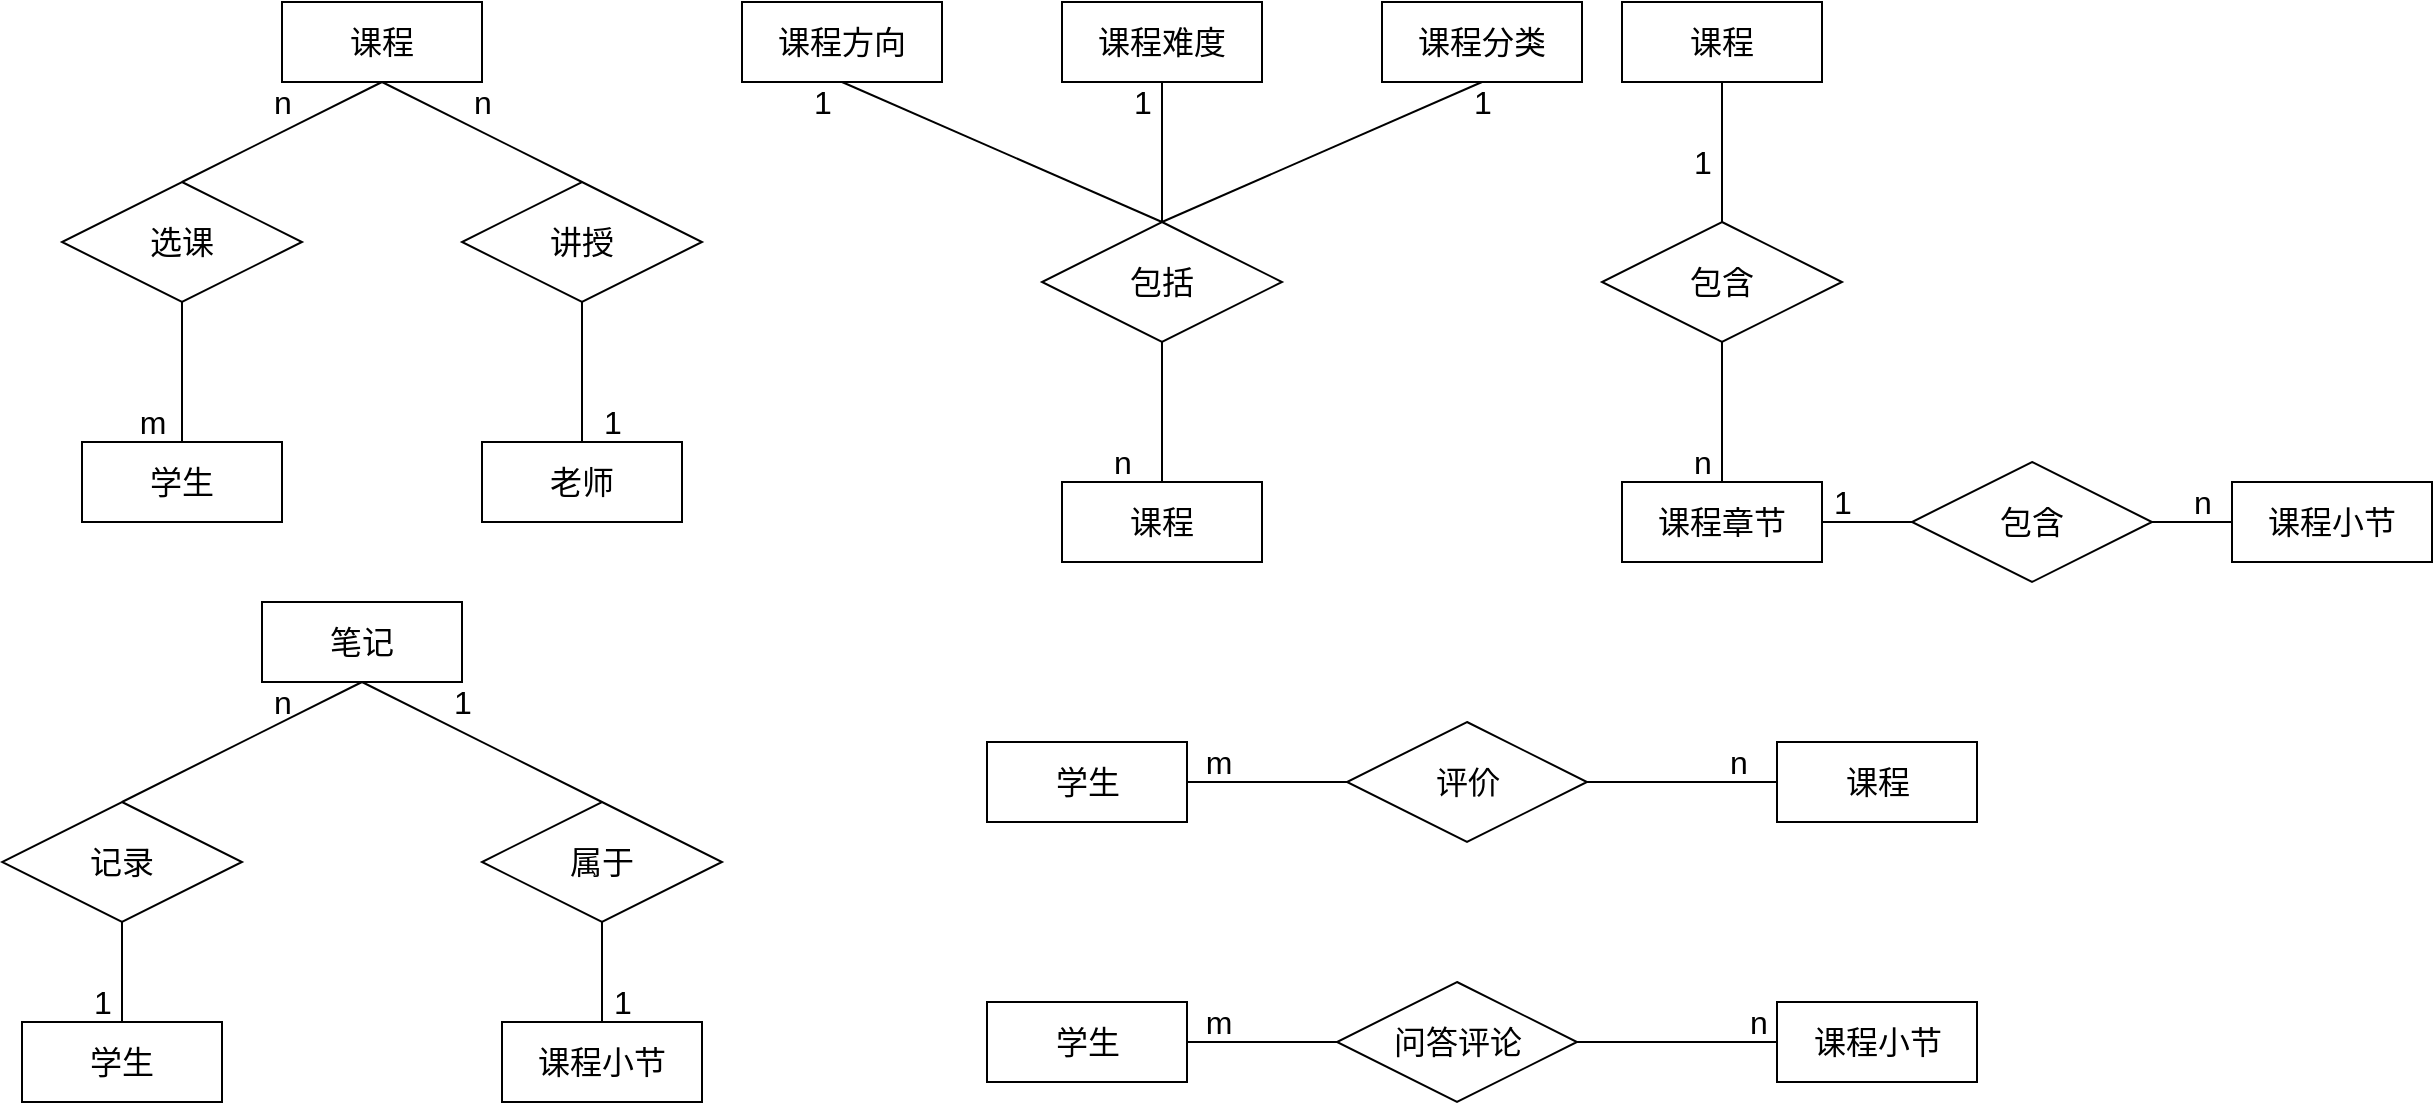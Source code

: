<mxfile version="14.1.1" type="github" pages="2">
  <diagram id="R2lEEEUBdFMjLlhIrx00" name="分E-R图">
    <mxGraphModel dx="1738" dy="792" grid="1" gridSize="10" guides="1" tooltips="1" connect="1" arrows="1" fold="1" page="1" pageScale="1" pageWidth="850" pageHeight="1100" math="0" shadow="0" extFonts="Permanent Marker^https://fonts.googleapis.com/css?family=Permanent+Marker">
      <root>
        <mxCell id="0" />
        <mxCell id="1" parent="0" />
        <mxCell id="YFebECgkl_Tr_p_fUanE-1" value="&lt;font style=&quot;font-size: 16px&quot;&gt;学生&lt;/font&gt;" style="whiteSpace=wrap;html=1;align=center;fontSize=16;" vertex="1" parent="1">
          <mxGeometry x="200" y="630" width="100" height="40" as="geometry" />
        </mxCell>
        <mxCell id="YFebECgkl_Tr_p_fUanE-2" value="&lt;font style=&quot;font-size: 16px&quot;&gt;老师&lt;/font&gt;" style="whiteSpace=wrap;html=1;align=center;fontSize=16;" vertex="1" parent="1">
          <mxGeometry x="400" y="630" width="100" height="40" as="geometry" />
        </mxCell>
        <mxCell id="YFebECgkl_Tr_p_fUanE-5" value="笔记" style="whiteSpace=wrap;html=1;align=center;fontSize=16;" vertex="1" parent="1">
          <mxGeometry x="290" y="710" width="100" height="40" as="geometry" />
        </mxCell>
        <mxCell id="YFebECgkl_Tr_p_fUanE-7" value="&lt;font style=&quot;font-size: 16px&quot;&gt;选课&lt;/font&gt;" style="shape=rhombus;perimeter=rhombusPerimeter;whiteSpace=wrap;html=1;align=center;fontSize=16;" vertex="1" parent="1">
          <mxGeometry x="190" y="500" width="120" height="60" as="geometry" />
        </mxCell>
        <mxCell id="YFebECgkl_Tr_p_fUanE-8" value="学生" style="whiteSpace=wrap;html=1;align=center;fontSize=16;" vertex="1" parent="1">
          <mxGeometry x="652.5" y="910" width="100" height="40" as="geometry" />
        </mxCell>
        <mxCell id="YFebECgkl_Tr_p_fUanE-9" value="学生" style="whiteSpace=wrap;html=1;align=center;fontSize=16;" vertex="1" parent="1">
          <mxGeometry x="170" y="920" width="100" height="40" as="geometry" />
        </mxCell>
        <mxCell id="YFebECgkl_Tr_p_fUanE-10" value="学生" style="whiteSpace=wrap;html=1;align=center;fontSize=16;" vertex="1" parent="1">
          <mxGeometry x="652.5" y="780" width="100" height="40" as="geometry" />
        </mxCell>
        <mxCell id="YFebECgkl_Tr_p_fUanE-11" value="课程" style="whiteSpace=wrap;html=1;align=center;fontSize=16;" vertex="1" parent="1">
          <mxGeometry x="1047.5" y="780" width="100" height="40" as="geometry" />
        </mxCell>
        <mxCell id="YFebECgkl_Tr_p_fUanE-12" value="评价" style="shape=rhombus;perimeter=rhombusPerimeter;whiteSpace=wrap;html=1;align=center;fontSize=16;" vertex="1" parent="1">
          <mxGeometry x="832.5" y="770" width="120" height="60" as="geometry" />
        </mxCell>
        <mxCell id="YFebECgkl_Tr_p_fUanE-13" value="&lt;font style=&quot;font-size: 16px&quot;&gt;讲授&lt;/font&gt;" style="shape=rhombus;perimeter=rhombusPerimeter;whiteSpace=wrap;html=1;align=center;fontSize=16;" vertex="1" parent="1">
          <mxGeometry x="390" y="500" width="120" height="60" as="geometry" />
        </mxCell>
        <mxCell id="YFebECgkl_Tr_p_fUanE-14" value="&lt;font style=&quot;font-size: 16px&quot;&gt;课程&lt;/font&gt;" style="whiteSpace=wrap;html=1;align=center;fontSize=16;" vertex="1" parent="1">
          <mxGeometry x="300" y="410" width="100" height="40" as="geometry" />
        </mxCell>
        <mxCell id="YFebECgkl_Tr_p_fUanE-15" value="课程" style="whiteSpace=wrap;html=1;align=center;fontSize=16;" vertex="1" parent="1">
          <mxGeometry x="970" y="410" width="100" height="40" as="geometry" />
        </mxCell>
        <mxCell id="YFebECgkl_Tr_p_fUanE-16" value="课程小节" style="whiteSpace=wrap;html=1;align=center;fontSize=16;" vertex="1" parent="1">
          <mxGeometry x="1275" y="650" width="100" height="40" as="geometry" />
        </mxCell>
        <mxCell id="YFebECgkl_Tr_p_fUanE-17" value="课程章节" style="whiteSpace=wrap;html=1;align=center;fontSize=16;" vertex="1" parent="1">
          <mxGeometry x="970" y="650" width="100" height="40" as="geometry" />
        </mxCell>
        <mxCell id="YFebECgkl_Tr_p_fUanE-18" value="包含" style="shape=rhombus;perimeter=rhombusPerimeter;whiteSpace=wrap;html=1;align=center;rotation=0;fontSize=16;" vertex="1" parent="1">
          <mxGeometry x="960" y="520" width="120" height="60" as="geometry" />
        </mxCell>
        <mxCell id="YFebECgkl_Tr_p_fUanE-19" value="包含" style="shape=rhombus;perimeter=rhombusPerimeter;whiteSpace=wrap;html=1;align=center;fontSize=16;" vertex="1" parent="1">
          <mxGeometry x="1115" y="640" width="120" height="60" as="geometry" />
        </mxCell>
        <mxCell id="YFebECgkl_Tr_p_fUanE-22" value="1" style="text;html=1;align=center;verticalAlign=middle;resizable=0;points=[];autosize=1;fontSize=16;" vertex="1" parent="1">
          <mxGeometry x="1000" y="480" width="20" height="20" as="geometry" />
        </mxCell>
        <mxCell id="YFebECgkl_Tr_p_fUanE-23" value="n" style="text;html=1;align=center;verticalAlign=middle;resizable=0;points=[];autosize=1;fontSize=16;" vertex="1" parent="1">
          <mxGeometry x="1000" y="630" width="20" height="20" as="geometry" />
        </mxCell>
        <mxCell id="YFebECgkl_Tr_p_fUanE-24" value="" style="endArrow=none;html=1;rounded=0;entryX=0.5;entryY=1;entryDx=0;entryDy=0;exitX=0.5;exitY=0;exitDx=0;exitDy=0;fontSize=16;" edge="1" parent="1" source="YFebECgkl_Tr_p_fUanE-17" target="YFebECgkl_Tr_p_fUanE-18">
          <mxGeometry relative="1" as="geometry">
            <mxPoint x="1010" y="650" as="sourcePoint" />
            <mxPoint x="1170" y="650" as="targetPoint" />
          </mxGeometry>
        </mxCell>
        <mxCell id="YFebECgkl_Tr_p_fUanE-25" value="" style="endArrow=none;html=1;rounded=0;entryX=0.5;entryY=1;entryDx=0;entryDy=0;exitX=0.5;exitY=0;exitDx=0;exitDy=0;fontSize=16;" edge="1" parent="1" source="YFebECgkl_Tr_p_fUanE-18" target="YFebECgkl_Tr_p_fUanE-15">
          <mxGeometry relative="1" as="geometry">
            <mxPoint x="1010" y="650" as="sourcePoint" />
            <mxPoint x="1170" y="650" as="targetPoint" />
          </mxGeometry>
        </mxCell>
        <mxCell id="YFebECgkl_Tr_p_fUanE-26" value="" style="endArrow=none;html=1;rounded=0;entryX=0;entryY=0.5;entryDx=0;entryDy=0;exitX=1;exitY=0.5;exitDx=0;exitDy=0;fontSize=16;" edge="1" parent="1" source="YFebECgkl_Tr_p_fUanE-17" target="YFebECgkl_Tr_p_fUanE-19">
          <mxGeometry relative="1" as="geometry">
            <mxPoint x="1010" y="640" as="sourcePoint" />
            <mxPoint x="1170" y="640" as="targetPoint" />
          </mxGeometry>
        </mxCell>
        <mxCell id="YFebECgkl_Tr_p_fUanE-27" value="" style="endArrow=none;html=1;rounded=0;entryX=0;entryY=0.5;entryDx=0;entryDy=0;exitX=1;exitY=0.5;exitDx=0;exitDy=0;fontSize=16;" edge="1" parent="1" source="YFebECgkl_Tr_p_fUanE-19" target="YFebECgkl_Tr_p_fUanE-16">
          <mxGeometry relative="1" as="geometry">
            <mxPoint x="995" y="640" as="sourcePoint" />
            <mxPoint x="1155" y="640" as="targetPoint" />
          </mxGeometry>
        </mxCell>
        <mxCell id="YFebECgkl_Tr_p_fUanE-28" value="1" style="text;html=1;align=center;verticalAlign=middle;resizable=0;points=[];autosize=1;fontSize=16;" vertex="1" parent="1">
          <mxGeometry x="1070" y="650" width="20" height="20" as="geometry" />
        </mxCell>
        <mxCell id="YFebECgkl_Tr_p_fUanE-29" value="n" style="text;html=1;align=center;verticalAlign=middle;resizable=0;points=[];autosize=1;fontSize=16;" vertex="1" parent="1">
          <mxGeometry x="1250" y="650" width="20" height="20" as="geometry" />
        </mxCell>
        <mxCell id="YFebECgkl_Tr_p_fUanE-30" value="" style="endArrow=none;html=1;rounded=0;exitX=0.5;exitY=0;exitDx=0;exitDy=0;entryX=0.5;entryY=1;entryDx=0;entryDy=0;fontSize=16;" edge="1" parent="1" source="YFebECgkl_Tr_p_fUanE-2" target="YFebECgkl_Tr_p_fUanE-13">
          <mxGeometry relative="1" as="geometry">
            <mxPoint x="610" y="660" as="sourcePoint" />
            <mxPoint x="770" y="660" as="targetPoint" />
          </mxGeometry>
        </mxCell>
        <mxCell id="YFebECgkl_Tr_p_fUanE-31" value="" style="endArrow=none;html=1;rounded=0;entryX=0.5;entryY=1;entryDx=0;entryDy=0;exitX=0.5;exitY=0;exitDx=0;exitDy=0;fontSize=16;" edge="1" parent="1" source="YFebECgkl_Tr_p_fUanE-13" target="YFebECgkl_Tr_p_fUanE-14">
          <mxGeometry relative="1" as="geometry">
            <mxPoint x="610" y="660" as="sourcePoint" />
            <mxPoint x="770" y="660" as="targetPoint" />
          </mxGeometry>
        </mxCell>
        <mxCell id="YFebECgkl_Tr_p_fUanE-32" value="1" style="text;html=1;align=center;verticalAlign=middle;resizable=0;points=[];autosize=1;fontSize=16;" vertex="1" parent="1">
          <mxGeometry x="455" y="610" width="20" height="20" as="geometry" />
        </mxCell>
        <mxCell id="YFebECgkl_Tr_p_fUanE-33" value="&lt;font style=&quot;font-size: 16px&quot;&gt;n&lt;/font&gt;" style="text;html=1;align=center;verticalAlign=middle;resizable=0;points=[];autosize=1;fontSize=16;" vertex="1" parent="1">
          <mxGeometry x="390" y="450" width="20" height="20" as="geometry" />
        </mxCell>
        <mxCell id="YFebECgkl_Tr_p_fUanE-34" value="" style="endArrow=none;html=1;rounded=0;entryX=0.5;entryY=1;entryDx=0;entryDy=0;exitX=0.5;exitY=0;exitDx=0;exitDy=0;fontSize=16;" edge="1" parent="1" source="YFebECgkl_Tr_p_fUanE-7" target="YFebECgkl_Tr_p_fUanE-14">
          <mxGeometry relative="1" as="geometry">
            <mxPoint x="310" y="660" as="sourcePoint" />
            <mxPoint x="470" y="660" as="targetPoint" />
          </mxGeometry>
        </mxCell>
        <mxCell id="YFebECgkl_Tr_p_fUanE-35" value="" style="endArrow=none;html=1;rounded=0;entryX=0.5;entryY=1;entryDx=0;entryDy=0;exitX=0.5;exitY=0;exitDx=0;exitDy=0;fontSize=16;" edge="1" parent="1" source="YFebECgkl_Tr_p_fUanE-1" target="YFebECgkl_Tr_p_fUanE-7">
          <mxGeometry relative="1" as="geometry">
            <mxPoint x="310" y="660" as="sourcePoint" />
            <mxPoint x="470" y="660" as="targetPoint" />
          </mxGeometry>
        </mxCell>
        <mxCell id="YFebECgkl_Tr_p_fUanE-36" value="课程小节" style="whiteSpace=wrap;html=1;align=center;fontSize=16;" vertex="1" parent="1">
          <mxGeometry x="1047.5" y="910" width="100" height="40" as="geometry" />
        </mxCell>
        <mxCell id="YFebECgkl_Tr_p_fUanE-37" value="问答评论" style="shape=rhombus;perimeter=rhombusPerimeter;whiteSpace=wrap;html=1;align=center;fontSize=16;" vertex="1" parent="1">
          <mxGeometry x="827.5" y="900" width="120" height="60" as="geometry" />
        </mxCell>
        <mxCell id="YFebECgkl_Tr_p_fUanE-38" value="记录" style="shape=rhombus;perimeter=rhombusPerimeter;whiteSpace=wrap;html=1;align=center;fontSize=16;" vertex="1" parent="1">
          <mxGeometry x="160" y="810" width="120" height="60" as="geometry" />
        </mxCell>
        <mxCell id="YFebECgkl_Tr_p_fUanE-39" value="课程小节" style="whiteSpace=wrap;html=1;align=center;fontSize=16;" vertex="1" parent="1">
          <mxGeometry x="410" y="920" width="100" height="40" as="geometry" />
        </mxCell>
        <mxCell id="YFebECgkl_Tr_p_fUanE-44" value="m" style="text;html=1;align=center;verticalAlign=middle;resizable=0;points=[];autosize=1;fontSize=16;" vertex="1" parent="1">
          <mxGeometry x="220" y="610" width="30" height="20" as="geometry" />
        </mxCell>
        <mxCell id="YFebECgkl_Tr_p_fUanE-45" value="&lt;font style=&quot;font-size: 16px&quot;&gt;n&lt;/font&gt;" style="text;html=1;align=center;verticalAlign=middle;resizable=0;points=[];autosize=1;fontSize=16;" vertex="1" parent="1">
          <mxGeometry x="290" y="450" width="20" height="20" as="geometry" />
        </mxCell>
        <mxCell id="YFebECgkl_Tr_p_fUanE-55" value="&lt;font style=&quot;font-size: 16px&quot;&gt;课程&lt;/font&gt;" style="whiteSpace=wrap;html=1;align=center;fontSize=16;" vertex="1" parent="1">
          <mxGeometry x="690" y="650" width="100" height="40" as="geometry" />
        </mxCell>
        <mxCell id="YFebECgkl_Tr_p_fUanE-56" value="&lt;font style=&quot;font-size: 16px&quot;&gt;课程方向&lt;/font&gt;" style="whiteSpace=wrap;html=1;align=center;fontSize=16;" vertex="1" parent="1">
          <mxGeometry x="530" y="410" width="100" height="40" as="geometry" />
        </mxCell>
        <mxCell id="YFebECgkl_Tr_p_fUanE-57" value="&lt;font style=&quot;font-size: 16px&quot;&gt;课程难度&lt;/font&gt;" style="whiteSpace=wrap;html=1;align=center;fontSize=16;" vertex="1" parent="1">
          <mxGeometry x="690" y="410" width="100" height="40" as="geometry" />
        </mxCell>
        <mxCell id="YFebECgkl_Tr_p_fUanE-58" value="&lt;font style=&quot;font-size: 16px&quot;&gt;课程分类&lt;/font&gt;" style="whiteSpace=wrap;html=1;align=center;fontSize=16;" vertex="1" parent="1">
          <mxGeometry x="850" y="410" width="100" height="40" as="geometry" />
        </mxCell>
        <mxCell id="YFebECgkl_Tr_p_fUanE-59" value="&lt;font style=&quot;font-size: 16px&quot;&gt;包括&lt;/font&gt;" style="shape=rhombus;perimeter=rhombusPerimeter;whiteSpace=wrap;html=1;align=center;fontSize=16;" vertex="1" parent="1">
          <mxGeometry x="680" y="520" width="120" height="60" as="geometry" />
        </mxCell>
        <mxCell id="YFebECgkl_Tr_p_fUanE-60" value="" style="endArrow=none;html=1;rounded=0;entryX=0.5;entryY=0;entryDx=0;entryDy=0;exitX=0.5;exitY=1;exitDx=0;exitDy=0;fontSize=16;" edge="1" parent="1" source="YFebECgkl_Tr_p_fUanE-56" target="YFebECgkl_Tr_p_fUanE-59">
          <mxGeometry relative="1" as="geometry">
            <mxPoint x="490" y="620" as="sourcePoint" />
            <mxPoint x="650" y="620" as="targetPoint" />
          </mxGeometry>
        </mxCell>
        <mxCell id="YFebECgkl_Tr_p_fUanE-61" value="" style="endArrow=none;html=1;rounded=0;entryX=0.5;entryY=1;entryDx=0;entryDy=0;exitX=0.5;exitY=0;exitDx=0;exitDy=0;fontSize=16;" edge="1" parent="1" source="YFebECgkl_Tr_p_fUanE-59" target="YFebECgkl_Tr_p_fUanE-57">
          <mxGeometry relative="1" as="geometry">
            <mxPoint x="490" y="620" as="sourcePoint" />
            <mxPoint x="650" y="620" as="targetPoint" />
          </mxGeometry>
        </mxCell>
        <mxCell id="YFebECgkl_Tr_p_fUanE-62" value="" style="endArrow=none;html=1;rounded=0;entryX=0.5;entryY=1;entryDx=0;entryDy=0;exitX=0.5;exitY=0;exitDx=0;exitDy=0;fontSize=16;" edge="1" parent="1" source="YFebECgkl_Tr_p_fUanE-59" target="YFebECgkl_Tr_p_fUanE-58">
          <mxGeometry relative="1" as="geometry">
            <mxPoint x="490" y="620" as="sourcePoint" />
            <mxPoint x="650" y="620" as="targetPoint" />
          </mxGeometry>
        </mxCell>
        <mxCell id="YFebECgkl_Tr_p_fUanE-63" value="" style="endArrow=none;html=1;rounded=0;entryX=0.5;entryY=1;entryDx=0;entryDy=0;exitX=0.5;exitY=0;exitDx=0;exitDy=0;fontSize=16;" edge="1" parent="1" source="YFebECgkl_Tr_p_fUanE-55" target="YFebECgkl_Tr_p_fUanE-59">
          <mxGeometry relative="1" as="geometry">
            <mxPoint x="490" y="750" as="sourcePoint" />
            <mxPoint x="650" y="750" as="targetPoint" />
          </mxGeometry>
        </mxCell>
        <mxCell id="YFebECgkl_Tr_p_fUanE-64" value="1" style="text;html=1;align=center;verticalAlign=middle;resizable=0;points=[];autosize=1;fontSize=16;" vertex="1" parent="1">
          <mxGeometry x="560" y="450" width="20" height="20" as="geometry" />
        </mxCell>
        <mxCell id="YFebECgkl_Tr_p_fUanE-65" value="1" style="text;html=1;align=center;verticalAlign=middle;resizable=0;points=[];autosize=1;fontSize=16;" vertex="1" parent="1">
          <mxGeometry x="720" y="450" width="20" height="20" as="geometry" />
        </mxCell>
        <mxCell id="YFebECgkl_Tr_p_fUanE-66" value="1" style="text;html=1;align=center;verticalAlign=middle;resizable=0;points=[];autosize=1;fontSize=16;" vertex="1" parent="1">
          <mxGeometry x="890" y="450" width="20" height="20" as="geometry" />
        </mxCell>
        <mxCell id="YFebECgkl_Tr_p_fUanE-67" value="n" style="text;html=1;align=center;verticalAlign=middle;resizable=0;points=[];autosize=1;fontSize=16;" vertex="1" parent="1">
          <mxGeometry x="710" y="630" width="20" height="20" as="geometry" />
        </mxCell>
        <mxCell id="YFebECgkl_Tr_p_fUanE-68" value="" style="endArrow=none;html=1;rounded=0;exitX=1;exitY=0.5;exitDx=0;exitDy=0;entryX=0;entryY=0.5;entryDx=0;entryDy=0;fontSize=16;" edge="1" parent="1" source="YFebECgkl_Tr_p_fUanE-10" target="YFebECgkl_Tr_p_fUanE-12">
          <mxGeometry relative="1" as="geometry">
            <mxPoint x="917.5" y="910" as="sourcePoint" />
            <mxPoint x="1077.5" y="910" as="targetPoint" />
          </mxGeometry>
        </mxCell>
        <mxCell id="YFebECgkl_Tr_p_fUanE-69" value="m" style="text;html=1;align=center;verticalAlign=middle;resizable=0;points=[];autosize=1;fontSize=16;" vertex="1" parent="1">
          <mxGeometry x="752.5" y="780" width="30" height="20" as="geometry" />
        </mxCell>
        <mxCell id="YFebECgkl_Tr_p_fUanE-70" value="" style="endArrow=none;html=1;rounded=0;exitX=1;exitY=0.5;exitDx=0;exitDy=0;entryX=0;entryY=0.5;entryDx=0;entryDy=0;fontSize=16;" edge="1" parent="1" source="YFebECgkl_Tr_p_fUanE-12" target="YFebECgkl_Tr_p_fUanE-11">
          <mxGeometry relative="1" as="geometry">
            <mxPoint x="1107.5" y="750" as="sourcePoint" />
            <mxPoint x="1267.5" y="750" as="targetPoint" />
          </mxGeometry>
        </mxCell>
        <mxCell id="YFebECgkl_Tr_p_fUanE-71" value="n" style="text;html=1;align=center;verticalAlign=middle;resizable=0;points=[];autosize=1;fontSize=16;" vertex="1" parent="1">
          <mxGeometry x="1017.5" y="780" width="20" height="20" as="geometry" />
        </mxCell>
        <mxCell id="YFebECgkl_Tr_p_fUanE-72" value="" style="endArrow=none;html=1;rounded=0;exitX=1;exitY=0.5;exitDx=0;exitDy=0;entryX=0;entryY=0.5;entryDx=0;entryDy=0;fontSize=16;" edge="1" parent="1" source="YFebECgkl_Tr_p_fUanE-8" target="YFebECgkl_Tr_p_fUanE-37">
          <mxGeometry relative="1" as="geometry">
            <mxPoint x="1107.5" y="900" as="sourcePoint" />
            <mxPoint x="1267.5" y="900" as="targetPoint" />
          </mxGeometry>
        </mxCell>
        <mxCell id="YFebECgkl_Tr_p_fUanE-73" value="" style="endArrow=none;html=1;rounded=0;exitX=1;exitY=0.5;exitDx=0;exitDy=0;entryX=0;entryY=0.5;entryDx=0;entryDy=0;fontSize=16;" edge="1" parent="1" source="YFebECgkl_Tr_p_fUanE-37" target="YFebECgkl_Tr_p_fUanE-36">
          <mxGeometry relative="1" as="geometry">
            <mxPoint x="1107.5" y="900" as="sourcePoint" />
            <mxPoint x="1267.5" y="900" as="targetPoint" />
          </mxGeometry>
        </mxCell>
        <mxCell id="YFebECgkl_Tr_p_fUanE-74" value="m" style="text;html=1;align=center;verticalAlign=middle;resizable=0;points=[];autosize=1;fontSize=16;" vertex="1" parent="1">
          <mxGeometry x="752.5" y="910" width="30" height="20" as="geometry" />
        </mxCell>
        <mxCell id="YFebECgkl_Tr_p_fUanE-75" value="n" style="text;html=1;align=center;verticalAlign=middle;resizable=0;points=[];autosize=1;fontSize=16;" vertex="1" parent="1">
          <mxGeometry x="1027.5" y="910" width="20" height="20" as="geometry" />
        </mxCell>
        <mxCell id="YFebECgkl_Tr_p_fUanE-76" value="" style="endArrow=none;html=1;rounded=0;exitX=0.5;exitY=0;exitDx=0;exitDy=0;entryX=0.5;entryY=1;entryDx=0;entryDy=0;fontSize=16;" edge="1" parent="1" source="YFebECgkl_Tr_p_fUanE-9" target="YFebECgkl_Tr_p_fUanE-38">
          <mxGeometry relative="1" as="geometry">
            <mxPoint x="350" y="530" as="sourcePoint" />
            <mxPoint x="510" y="530" as="targetPoint" />
          </mxGeometry>
        </mxCell>
        <mxCell id="YFebECgkl_Tr_p_fUanE-77" value="" style="endArrow=none;html=1;rounded=0;exitX=0.5;exitY=0;exitDx=0;exitDy=0;entryX=0.5;entryY=1;entryDx=0;entryDy=0;fontSize=16;" edge="1" parent="1" source="YFebECgkl_Tr_p_fUanE-38" target="YFebECgkl_Tr_p_fUanE-5">
          <mxGeometry relative="1" as="geometry">
            <mxPoint x="350" y="530" as="sourcePoint" />
            <mxPoint x="510" y="530" as="targetPoint" />
          </mxGeometry>
        </mxCell>
        <mxCell id="YFebECgkl_Tr_p_fUanE-79" value="1" style="text;html=1;align=center;verticalAlign=middle;resizable=0;points=[];autosize=1;fontSize=16;" vertex="1" parent="1">
          <mxGeometry x="200" y="900" width="20" height="20" as="geometry" />
        </mxCell>
        <mxCell id="YFebECgkl_Tr_p_fUanE-80" value="n" style="text;html=1;align=center;verticalAlign=middle;resizable=0;points=[];autosize=1;fontSize=16;" vertex="1" parent="1">
          <mxGeometry x="290" y="750" width="20" height="20" as="geometry" />
        </mxCell>
        <mxCell id="YFebECgkl_Tr_p_fUanE-82" value="属于" style="shape=rhombus;perimeter=rhombusPerimeter;whiteSpace=wrap;html=1;align=center;fontSize=16;" vertex="1" parent="1">
          <mxGeometry x="400" y="810" width="120" height="60" as="geometry" />
        </mxCell>
        <mxCell id="YFebECgkl_Tr_p_fUanE-83" value="" style="endArrow=none;html=1;rounded=0;entryX=0.5;entryY=0;entryDx=0;entryDy=0;exitX=0.5;exitY=1;exitDx=0;exitDy=0;fontSize=16;" edge="1" parent="1" source="YFebECgkl_Tr_p_fUanE-5" target="YFebECgkl_Tr_p_fUanE-82">
          <mxGeometry relative="1" as="geometry">
            <mxPoint x="350" y="610" as="sourcePoint" />
            <mxPoint x="510" y="610" as="targetPoint" />
          </mxGeometry>
        </mxCell>
        <mxCell id="YFebECgkl_Tr_p_fUanE-85" value="" style="endArrow=none;html=1;rounded=0;entryX=0.5;entryY=1;entryDx=0;entryDy=0;exitX=0.5;exitY=0;exitDx=0;exitDy=0;fontSize=16;" edge="1" parent="1" source="YFebECgkl_Tr_p_fUanE-39" target="YFebECgkl_Tr_p_fUanE-82">
          <mxGeometry relative="1" as="geometry">
            <mxPoint x="350" y="820" as="sourcePoint" />
            <mxPoint x="510" y="820" as="targetPoint" />
          </mxGeometry>
        </mxCell>
        <mxCell id="YFebECgkl_Tr_p_fUanE-86" value="1" style="text;html=1;align=center;verticalAlign=middle;resizable=0;points=[];autosize=1;fontSize=16;" vertex="1" parent="1">
          <mxGeometry x="380" y="750" width="20" height="20" as="geometry" />
        </mxCell>
        <mxCell id="YFebECgkl_Tr_p_fUanE-87" value="1" style="text;html=1;align=center;verticalAlign=middle;resizable=0;points=[];autosize=1;fontSize=16;" vertex="1" parent="1">
          <mxGeometry x="460" y="900" width="20" height="20" as="geometry" />
        </mxCell>
      </root>
    </mxGraphModel>
  </diagram>
  <diagram id="-ymrzdbVbwC_RnUTgOz0" name="总E-R图">
    <mxGraphModel dx="1227" dy="559" grid="1" gridSize="10" guides="1" tooltips="1" connect="1" arrows="1" fold="1" page="1" pageScale="1" pageWidth="827" pageHeight="1169" math="0" shadow="0">
      <root>
        <mxCell id="ZhpGY93QoY0iyltNjLts-0" />
        <mxCell id="ZhpGY93QoY0iyltNjLts-1" parent="ZhpGY93QoY0iyltNjLts-0" />
        <mxCell id="xpnk6BXXVgzJLCjmbap--0" value="&lt;font style=&quot;font-size: 16px&quot;&gt;学生&lt;/font&gt;" style="whiteSpace=wrap;html=1;align=center;fontSize=16;" vertex="1" parent="ZhpGY93QoY0iyltNjLts-1">
          <mxGeometry x="680" y="720" width="100" height="40" as="geometry" />
        </mxCell>
        <mxCell id="xpnk6BXXVgzJLCjmbap--1" value="&lt;font style=&quot;font-size: 16px&quot;&gt;老师&lt;/font&gt;" style="whiteSpace=wrap;html=1;align=center;fontSize=16;" vertex="1" parent="ZhpGY93QoY0iyltNjLts-1">
          <mxGeometry x="310" y="450" width="100" height="40" as="geometry" />
        </mxCell>
        <mxCell id="xpnk6BXXVgzJLCjmbap--2" value="笔记" style="whiteSpace=wrap;html=1;align=center;fontSize=16;" vertex="1" parent="ZhpGY93QoY0iyltNjLts-1">
          <mxGeometry x="950" y="720" width="100" height="40" as="geometry" />
        </mxCell>
        <mxCell id="xpnk6BXXVgzJLCjmbap--3" value="&lt;font style=&quot;font-size: 16px&quot;&gt;选课&lt;/font&gt;" style="shape=rhombus;perimeter=rhombusPerimeter;whiteSpace=wrap;html=1;align=center;fontSize=16;" vertex="1" parent="ZhpGY93QoY0iyltNjLts-1">
          <mxGeometry x="470" y="570" width="120" height="60" as="geometry" />
        </mxCell>
        <mxCell id="xpnk6BXXVgzJLCjmbap--12" value="课程小节" style="whiteSpace=wrap;html=1;align=center;fontSize=16;" vertex="1" parent="ZhpGY93QoY0iyltNjLts-1">
          <mxGeometry x="1220" y="720" width="100" height="40" as="geometry" />
        </mxCell>
        <mxCell id="xpnk6BXXVgzJLCjmbap--13" value="课程章节" style="whiteSpace=wrap;html=1;align=center;fontSize=16;" vertex="1" parent="ZhpGY93QoY0iyltNjLts-1">
          <mxGeometry x="1220" y="450" width="100" height="40" as="geometry" />
        </mxCell>
        <mxCell id="xpnk6BXXVgzJLCjmbap--14" value="包含" style="shape=rhombus;perimeter=rhombusPerimeter;whiteSpace=wrap;html=1;align=center;rotation=0;fontSize=16;" vertex="1" parent="ZhpGY93QoY0iyltNjLts-1">
          <mxGeometry x="940" y="440" width="120" height="60" as="geometry" />
        </mxCell>
        <mxCell id="xpnk6BXXVgzJLCjmbap--15" value="包含" style="shape=rhombus;perimeter=rhombusPerimeter;whiteSpace=wrap;html=1;align=center;fontSize=16;" vertex="1" parent="ZhpGY93QoY0iyltNjLts-1">
          <mxGeometry x="1210" y="570" width="120" height="60" as="geometry" />
        </mxCell>
        <mxCell id="xpnk6BXXVgzJLCjmbap--16" value="1" style="text;html=1;align=center;verticalAlign=middle;resizable=0;points=[];autosize=1;fontSize=16;" vertex="1" parent="ZhpGY93QoY0iyltNjLts-1">
          <mxGeometry x="785" y="450" width="20" height="20" as="geometry" />
        </mxCell>
        <mxCell id="xpnk6BXXVgzJLCjmbap--17" value="n" style="text;html=1;align=center;verticalAlign=middle;resizable=0;points=[];autosize=1;fontSize=16;" vertex="1" parent="ZhpGY93QoY0iyltNjLts-1">
          <mxGeometry x="1200" y="440" width="20" height="20" as="geometry" />
        </mxCell>
        <mxCell id="xpnk6BXXVgzJLCjmbap--18" value="" style="endArrow=none;html=1;rounded=0;entryX=1;entryY=0.5;entryDx=0;entryDy=0;exitX=0;exitY=0.5;exitDx=0;exitDy=0;fontSize=16;" edge="1" parent="ZhpGY93QoY0iyltNjLts-1" source="xpnk6BXXVgzJLCjmbap--13" target="xpnk6BXXVgzJLCjmbap--14">
          <mxGeometry relative="1" as="geometry">
            <mxPoint x="1406" y="650" as="sourcePoint" />
            <mxPoint x="1090" y="470" as="targetPoint" />
          </mxGeometry>
        </mxCell>
        <mxCell id="xpnk6BXXVgzJLCjmbap--19" value="" style="endArrow=none;html=1;rounded=0;entryX=1;entryY=0.5;entryDx=0;entryDy=0;exitX=0;exitY=0.5;exitDx=0;exitDy=0;fontSize=16;" edge="1" parent="ZhpGY93QoY0iyltNjLts-1" source="xpnk6BXXVgzJLCjmbap--14" target="xpnk6BXXVgzJLCjmbap--36">
          <mxGeometry relative="1" as="geometry">
            <mxPoint x="1291" y="650" as="sourcePoint" />
            <mxPoint x="1301.0" y="450" as="targetPoint" />
          </mxGeometry>
        </mxCell>
        <mxCell id="xpnk6BXXVgzJLCjmbap--20" value="" style="endArrow=none;html=1;rounded=0;entryX=0.5;entryY=0;entryDx=0;entryDy=0;exitX=0.5;exitY=1;exitDx=0;exitDy=0;fontSize=16;" edge="1" parent="ZhpGY93QoY0iyltNjLts-1" source="xpnk6BXXVgzJLCjmbap--13" target="xpnk6BXXVgzJLCjmbap--15">
          <mxGeometry relative="1" as="geometry">
            <mxPoint x="1471" y="640" as="sourcePoint" />
            <mxPoint x="1631" y="640" as="targetPoint" />
          </mxGeometry>
        </mxCell>
        <mxCell id="xpnk6BXXVgzJLCjmbap--21" value="" style="endArrow=none;html=1;rounded=0;entryX=0.5;entryY=0;entryDx=0;entryDy=0;exitX=0.5;exitY=1;exitDx=0;exitDy=0;fontSize=16;" edge="1" parent="ZhpGY93QoY0iyltNjLts-1" source="xpnk6BXXVgzJLCjmbap--15" target="xpnk6BXXVgzJLCjmbap--12">
          <mxGeometry relative="1" as="geometry">
            <mxPoint x="1456" y="640" as="sourcePoint" />
            <mxPoint x="1616" y="640" as="targetPoint" />
          </mxGeometry>
        </mxCell>
        <mxCell id="xpnk6BXXVgzJLCjmbap--22" value="1" style="text;html=1;align=center;verticalAlign=middle;resizable=0;points=[];autosize=1;fontSize=16;" vertex="1" parent="ZhpGY93QoY0iyltNjLts-1">
          <mxGeometry x="1280" y="500" width="20" height="20" as="geometry" />
        </mxCell>
        <mxCell id="xpnk6BXXVgzJLCjmbap--23" value="n" style="text;html=1;align=center;verticalAlign=middle;resizable=0;points=[];autosize=1;fontSize=16;" vertex="1" parent="ZhpGY93QoY0iyltNjLts-1">
          <mxGeometry x="1270" y="695" width="20" height="20" as="geometry" />
        </mxCell>
        <mxCell id="xpnk6BXXVgzJLCjmbap--24" value="" style="endArrow=none;html=1;rounded=0;exitX=1;exitY=0.5;exitDx=0;exitDy=0;fontSize=16;entryX=0;entryY=0.5;entryDx=0;entryDy=0;" edge="1" parent="ZhpGY93QoY0iyltNjLts-1" source="xpnk6BXXVgzJLCjmbap--1" target="xpnk6BXXVgzJLCjmbap--72">
          <mxGeometry relative="1" as="geometry">
            <mxPoint x="400" y="470" as="sourcePoint" />
            <mxPoint x="330" y="370" as="targetPoint" />
          </mxGeometry>
        </mxCell>
        <mxCell id="xpnk6BXXVgzJLCjmbap--25" value="" style="endArrow=none;html=1;rounded=0;entryX=0;entryY=0.5;entryDx=0;entryDy=0;fontSize=16;exitX=1;exitY=0.5;exitDx=0;exitDy=0;" edge="1" parent="ZhpGY93QoY0iyltNjLts-1" source="xpnk6BXXVgzJLCjmbap--72" target="xpnk6BXXVgzJLCjmbap--36">
          <mxGeometry relative="1" as="geometry">
            <mxPoint x="460" y="470" as="sourcePoint" />
            <mxPoint x="1150" y="780" as="targetPoint" />
          </mxGeometry>
        </mxCell>
        <mxCell id="xpnk6BXXVgzJLCjmbap--26" value="1" style="text;html=1;align=center;verticalAlign=middle;resizable=0;points=[];autosize=1;fontSize=16;" vertex="1" parent="ZhpGY93QoY0iyltNjLts-1">
          <mxGeometry x="410" y="440" width="20" height="20" as="geometry" />
        </mxCell>
        <mxCell id="xpnk6BXXVgzJLCjmbap--27" value="&lt;font style=&quot;font-size: 16px&quot;&gt;n&lt;/font&gt;" style="text;html=1;align=center;verticalAlign=middle;resizable=0;points=[];autosize=1;fontSize=16;" vertex="1" parent="ZhpGY93QoY0iyltNjLts-1">
          <mxGeometry x="650" y="450" width="20" height="20" as="geometry" />
        </mxCell>
        <mxCell id="xpnk6BXXVgzJLCjmbap--28" value="" style="endArrow=none;html=1;rounded=0;entryX=0.5;entryY=1;entryDx=0;entryDy=0;exitX=0.5;exitY=0;exitDx=0;exitDy=0;fontSize=16;" edge="1" parent="ZhpGY93QoY0iyltNjLts-1" source="xpnk6BXXVgzJLCjmbap--3" target="xpnk6BXXVgzJLCjmbap--36">
          <mxGeometry relative="1" as="geometry">
            <mxPoint x="690" y="780" as="sourcePoint" />
            <mxPoint x="850" y="780" as="targetPoint" />
          </mxGeometry>
        </mxCell>
        <mxCell id="xpnk6BXXVgzJLCjmbap--29" value="" style="endArrow=none;html=1;rounded=0;entryX=0.5;entryY=1;entryDx=0;entryDy=0;exitX=0.5;exitY=0;exitDx=0;exitDy=0;fontSize=16;" edge="1" parent="ZhpGY93QoY0iyltNjLts-1" source="xpnk6BXXVgzJLCjmbap--0" target="xpnk6BXXVgzJLCjmbap--3">
          <mxGeometry relative="1" as="geometry">
            <mxPoint x="700" y="730" as="sourcePoint" />
            <mxPoint x="860" y="730" as="targetPoint" />
          </mxGeometry>
        </mxCell>
        <mxCell id="xpnk6BXXVgzJLCjmbap--34" value="m" style="text;html=1;align=center;verticalAlign=middle;resizable=0;points=[];autosize=1;fontSize=16;" vertex="1" parent="ZhpGY93QoY0iyltNjLts-1">
          <mxGeometry x="655" y="700" width="30" height="20" as="geometry" />
        </mxCell>
        <mxCell id="xpnk6BXXVgzJLCjmbap--35" value="&lt;font style=&quot;font-size: 16px&quot;&gt;n&lt;/font&gt;" style="text;html=1;align=center;verticalAlign=middle;resizable=0;points=[];autosize=1;fontSize=16;" vertex="1" parent="ZhpGY93QoY0iyltNjLts-1">
          <mxGeometry x="670" y="490" width="20" height="20" as="geometry" />
        </mxCell>
        <mxCell id="xpnk6BXXVgzJLCjmbap--36" value="&lt;font style=&quot;font-size: 16px&quot;&gt;课程&lt;/font&gt;" style="whiteSpace=wrap;html=1;align=center;fontSize=16;" vertex="1" parent="ZhpGY93QoY0iyltNjLts-1">
          <mxGeometry x="680" y="450" width="100" height="40" as="geometry" />
        </mxCell>
        <mxCell id="xpnk6BXXVgzJLCjmbap--37" value="&lt;font style=&quot;font-size: 16px&quot;&gt;课程方向&lt;/font&gt;" style="whiteSpace=wrap;html=1;align=center;fontSize=16;" vertex="1" parent="ZhpGY93QoY0iyltNjLts-1">
          <mxGeometry x="520" y="210" width="100" height="40" as="geometry" />
        </mxCell>
        <mxCell id="xpnk6BXXVgzJLCjmbap--38" value="&lt;font style=&quot;font-size: 16px&quot;&gt;课程难度&lt;/font&gt;" style="whiteSpace=wrap;html=1;align=center;fontSize=16;" vertex="1" parent="ZhpGY93QoY0iyltNjLts-1">
          <mxGeometry x="680" y="210" width="100" height="40" as="geometry" />
        </mxCell>
        <mxCell id="xpnk6BXXVgzJLCjmbap--39" value="&lt;font style=&quot;font-size: 16px&quot;&gt;课程分类&lt;/font&gt;" style="whiteSpace=wrap;html=1;align=center;fontSize=16;" vertex="1" parent="ZhpGY93QoY0iyltNjLts-1">
          <mxGeometry x="840" y="210" width="100" height="40" as="geometry" />
        </mxCell>
        <mxCell id="xpnk6BXXVgzJLCjmbap--40" value="&lt;font style=&quot;font-size: 16px&quot;&gt;包括&lt;/font&gt;" style="shape=rhombus;perimeter=rhombusPerimeter;whiteSpace=wrap;html=1;align=center;fontSize=16;" vertex="1" parent="ZhpGY93QoY0iyltNjLts-1">
          <mxGeometry x="670" y="320" width="120" height="60" as="geometry" />
        </mxCell>
        <mxCell id="xpnk6BXXVgzJLCjmbap--41" value="" style="endArrow=none;html=1;rounded=0;entryX=0.5;entryY=0;entryDx=0;entryDy=0;exitX=0.5;exitY=1;exitDx=0;exitDy=0;fontSize=16;" edge="1" parent="ZhpGY93QoY0iyltNjLts-1" source="xpnk6BXXVgzJLCjmbap--37" target="xpnk6BXXVgzJLCjmbap--40">
          <mxGeometry relative="1" as="geometry">
            <mxPoint x="480" y="420" as="sourcePoint" />
            <mxPoint x="640" y="420" as="targetPoint" />
          </mxGeometry>
        </mxCell>
        <mxCell id="xpnk6BXXVgzJLCjmbap--42" value="" style="endArrow=none;html=1;rounded=0;entryX=0.5;entryY=1;entryDx=0;entryDy=0;exitX=0.5;exitY=0;exitDx=0;exitDy=0;fontSize=16;" edge="1" parent="ZhpGY93QoY0iyltNjLts-1" source="xpnk6BXXVgzJLCjmbap--40" target="xpnk6BXXVgzJLCjmbap--38">
          <mxGeometry relative="1" as="geometry">
            <mxPoint x="480" y="420" as="sourcePoint" />
            <mxPoint x="640" y="420" as="targetPoint" />
          </mxGeometry>
        </mxCell>
        <mxCell id="xpnk6BXXVgzJLCjmbap--43" value="" style="endArrow=none;html=1;rounded=0;entryX=0.5;entryY=1;entryDx=0;entryDy=0;exitX=0.5;exitY=0;exitDx=0;exitDy=0;fontSize=16;" edge="1" parent="ZhpGY93QoY0iyltNjLts-1" source="xpnk6BXXVgzJLCjmbap--40" target="xpnk6BXXVgzJLCjmbap--39">
          <mxGeometry relative="1" as="geometry">
            <mxPoint x="480" y="420" as="sourcePoint" />
            <mxPoint x="640" y="420" as="targetPoint" />
          </mxGeometry>
        </mxCell>
        <mxCell id="xpnk6BXXVgzJLCjmbap--44" value="" style="endArrow=none;html=1;rounded=0;entryX=0.5;entryY=1;entryDx=0;entryDy=0;exitX=0.5;exitY=0;exitDx=0;exitDy=0;fontSize=16;" edge="1" parent="ZhpGY93QoY0iyltNjLts-1" source="xpnk6BXXVgzJLCjmbap--36" target="xpnk6BXXVgzJLCjmbap--40">
          <mxGeometry relative="1" as="geometry">
            <mxPoint x="480" y="550" as="sourcePoint" />
            <mxPoint x="640" y="550" as="targetPoint" />
          </mxGeometry>
        </mxCell>
        <mxCell id="xpnk6BXXVgzJLCjmbap--45" value="1" style="text;html=1;align=center;verticalAlign=middle;resizable=0;points=[];autosize=1;fontSize=16;" vertex="1" parent="ZhpGY93QoY0iyltNjLts-1">
          <mxGeometry x="550" y="250" width="20" height="20" as="geometry" />
        </mxCell>
        <mxCell id="xpnk6BXXVgzJLCjmbap--46" value="1" style="text;html=1;align=center;verticalAlign=middle;resizable=0;points=[];autosize=1;fontSize=16;" vertex="1" parent="ZhpGY93QoY0iyltNjLts-1">
          <mxGeometry x="710" y="250" width="20" height="20" as="geometry" />
        </mxCell>
        <mxCell id="xpnk6BXXVgzJLCjmbap--47" value="1" style="text;html=1;align=center;verticalAlign=middle;resizable=0;points=[];autosize=1;fontSize=16;" vertex="1" parent="ZhpGY93QoY0iyltNjLts-1">
          <mxGeometry x="880" y="250" width="20" height="20" as="geometry" />
        </mxCell>
        <mxCell id="xpnk6BXXVgzJLCjmbap--48" value="n" style="text;html=1;align=center;verticalAlign=middle;resizable=0;points=[];autosize=1;fontSize=16;" vertex="1" parent="ZhpGY93QoY0iyltNjLts-1">
          <mxGeometry x="710" y="430" width="20" height="20" as="geometry" />
        </mxCell>
        <mxCell id="xpnk6BXXVgzJLCjmbap--53" value="" style="endArrow=none;html=1;rounded=0;exitX=0.5;exitY=0;exitDx=0;exitDy=0;fontSize=16;entryX=0;entryY=0.5;entryDx=0;entryDy=0;" edge="1" parent="ZhpGY93QoY0iyltNjLts-1" source="xpnk6BXXVgzJLCjmbap--0" target="xpnk6BXXVgzJLCjmbap--83">
          <mxGeometry relative="1" as="geometry">
            <mxPoint x="1135" y="1200" as="sourcePoint" />
            <mxPoint x="910" y="850" as="targetPoint" />
          </mxGeometry>
        </mxCell>
        <mxCell id="xpnk6BXXVgzJLCjmbap--62" value="" style="endArrow=none;html=1;rounded=0;exitX=1;exitY=0.5;exitDx=0;exitDy=0;fontSize=16;entryX=0;entryY=0.5;entryDx=0;entryDy=0;" edge="1" parent="ZhpGY93QoY0iyltNjLts-1" source="xpnk6BXXVgzJLCjmbap--2" target="xpnk6BXXVgzJLCjmbap--75">
          <mxGeometry relative="1" as="geometry">
            <mxPoint x="190" y="780" as="sourcePoint" />
            <mxPoint x="1130" y="850" as="targetPoint" />
          </mxGeometry>
        </mxCell>
        <mxCell id="xpnk6BXXVgzJLCjmbap--66" value="评价" style="shape=rhombus;perimeter=rhombusPerimeter;whiteSpace=wrap;html=1;align=center;fontSize=16;" vertex="1" parent="ZhpGY93QoY0iyltNjLts-1">
          <mxGeometry x="670" y="570" width="120" height="60" as="geometry" />
        </mxCell>
        <mxCell id="xpnk6BXXVgzJLCjmbap--68" value="" style="endArrow=none;html=1;rounded=0;fontSize=16;entryX=0.5;entryY=1;entryDx=0;entryDy=0;exitX=0.5;exitY=0;exitDx=0;exitDy=0;" edge="1" parent="ZhpGY93QoY0iyltNjLts-1" source="xpnk6BXXVgzJLCjmbap--66" target="xpnk6BXXVgzJLCjmbap--36">
          <mxGeometry relative="1" as="geometry">
            <mxPoint x="870" y="1060" as="sourcePoint" />
            <mxPoint x="770" y="920" as="targetPoint" />
          </mxGeometry>
        </mxCell>
        <mxCell id="xpnk6BXXVgzJLCjmbap--69" value="" style="endArrow=none;html=1;rounded=0;fontSize=16;entryX=0.5;entryY=1;entryDx=0;entryDy=0;exitX=0.5;exitY=0;exitDx=0;exitDy=0;" edge="1" parent="ZhpGY93QoY0iyltNjLts-1" source="xpnk6BXXVgzJLCjmbap--0" target="xpnk6BXXVgzJLCjmbap--66">
          <mxGeometry relative="1" as="geometry">
            <mxPoint x="740" y="580" as="sourcePoint" />
            <mxPoint x="740" y="500" as="targetPoint" />
          </mxGeometry>
        </mxCell>
        <mxCell id="xpnk6BXXVgzJLCjmbap--70" value="m" style="text;html=1;align=center;verticalAlign=middle;resizable=0;points=[];autosize=1;fontSize=16;" vertex="1" parent="ZhpGY93QoY0iyltNjLts-1">
          <mxGeometry x="705" y="690" width="30" height="20" as="geometry" />
        </mxCell>
        <mxCell id="xpnk6BXXVgzJLCjmbap--71" value="n" style="text;html=1;align=center;verticalAlign=middle;resizable=0;points=[];autosize=1;fontSize=16;" vertex="1" parent="ZhpGY93QoY0iyltNjLts-1">
          <mxGeometry x="710" y="500" width="20" height="20" as="geometry" />
        </mxCell>
        <mxCell id="xpnk6BXXVgzJLCjmbap--72" value="&lt;font style=&quot;font-size: 16px&quot;&gt;讲授&lt;/font&gt;" style="shape=rhombus;perimeter=rhombusPerimeter;whiteSpace=wrap;html=1;align=center;fontSize=16;" vertex="1" parent="ZhpGY93QoY0iyltNjLts-1">
          <mxGeometry x="470" y="440" width="120" height="60" as="geometry" />
        </mxCell>
        <mxCell id="xpnk6BXXVgzJLCjmbap--74" value="记录" style="shape=rhombus;perimeter=rhombusPerimeter;whiteSpace=wrap;html=1;align=center;fontSize=16;" vertex="1" parent="ZhpGY93QoY0iyltNjLts-1">
          <mxGeometry x="812.5" y="715" width="95" height="50" as="geometry" />
        </mxCell>
        <mxCell id="xpnk6BXXVgzJLCjmbap--75" value="属于" style="shape=rhombus;perimeter=rhombusPerimeter;whiteSpace=wrap;html=1;align=center;fontSize=16;" vertex="1" parent="ZhpGY93QoY0iyltNjLts-1">
          <mxGeometry x="1090" y="715" width="90" height="50" as="geometry" />
        </mxCell>
        <mxCell id="xpnk6BXXVgzJLCjmbap--76" value="" style="endArrow=none;html=1;rounded=0;exitX=1;exitY=0.5;exitDx=0;exitDy=0;fontSize=16;entryX=0;entryY=0.5;entryDx=0;entryDy=0;" edge="1" parent="ZhpGY93QoY0iyltNjLts-1" source="xpnk6BXXVgzJLCjmbap--74" target="xpnk6BXXVgzJLCjmbap--2">
          <mxGeometry relative="1" as="geometry">
            <mxPoint x="1010" y="770.0" as="sourcePoint" />
            <mxPoint x="1140" y="860.0" as="targetPoint" />
          </mxGeometry>
        </mxCell>
        <mxCell id="xpnk6BXXVgzJLCjmbap--77" value="" style="endArrow=none;html=1;rounded=0;exitX=1;exitY=0.5;exitDx=0;exitDy=0;fontSize=16;entryX=0;entryY=0.5;entryDx=0;entryDy=0;" edge="1" parent="ZhpGY93QoY0iyltNjLts-1" source="xpnk6BXXVgzJLCjmbap--0" target="xpnk6BXXVgzJLCjmbap--74">
          <mxGeometry relative="1" as="geometry">
            <mxPoint x="1020" y="780.0" as="sourcePoint" />
            <mxPoint x="1150" y="870.0" as="targetPoint" />
          </mxGeometry>
        </mxCell>
        <mxCell id="xpnk6BXXVgzJLCjmbap--78" value="1" style="text;html=1;align=center;verticalAlign=middle;resizable=0;points=[];autosize=1;fontSize=16;" vertex="1" parent="ZhpGY93QoY0iyltNjLts-1">
          <mxGeometry x="780" y="740" width="20" height="20" as="geometry" />
        </mxCell>
        <mxCell id="xpnk6BXXVgzJLCjmbap--79" value="n" style="text;html=1;align=center;verticalAlign=middle;resizable=0;points=[];autosize=1;fontSize=16;" vertex="1" parent="ZhpGY93QoY0iyltNjLts-1">
          <mxGeometry x="920" y="740" width="20" height="20" as="geometry" />
        </mxCell>
        <mxCell id="xpnk6BXXVgzJLCjmbap--80" value="" style="endArrow=none;html=1;rounded=0;exitX=1;exitY=0.5;exitDx=0;exitDy=0;fontSize=16;entryX=0;entryY=0.5;entryDx=0;entryDy=0;" edge="1" parent="ZhpGY93QoY0iyltNjLts-1" source="xpnk6BXXVgzJLCjmbap--75" target="xpnk6BXXVgzJLCjmbap--12">
          <mxGeometry relative="1" as="geometry">
            <mxPoint x="1010" y="770.0" as="sourcePoint" />
            <mxPoint x="1140" y="860.0" as="targetPoint" />
          </mxGeometry>
        </mxCell>
        <mxCell id="xpnk6BXXVgzJLCjmbap--81" value="1" style="text;html=1;align=center;verticalAlign=middle;resizable=0;points=[];autosize=1;fontSize=16;" vertex="1" parent="ZhpGY93QoY0iyltNjLts-1">
          <mxGeometry x="1050" y="740" width="20" height="20" as="geometry" />
        </mxCell>
        <mxCell id="xpnk6BXXVgzJLCjmbap--82" value="n" style="text;html=1;align=center;verticalAlign=middle;resizable=0;points=[];autosize=1;fontSize=16;" vertex="1" parent="ZhpGY93QoY0iyltNjLts-1">
          <mxGeometry x="1200" y="740" width="20" height="20" as="geometry" />
        </mxCell>
        <mxCell id="xpnk6BXXVgzJLCjmbap--83" value="问答评论" style="shape=rhombus;perimeter=rhombusPerimeter;whiteSpace=wrap;html=1;align=center;fontSize=16;" vertex="1" parent="ZhpGY93QoY0iyltNjLts-1">
          <mxGeometry x="940" y="570" width="120" height="60" as="geometry" />
        </mxCell>
        <mxCell id="xpnk6BXXVgzJLCjmbap--84" value="" style="endArrow=none;html=1;rounded=0;exitX=1;exitY=0.5;exitDx=0;exitDy=0;fontSize=16;entryX=0.5;entryY=0;entryDx=0;entryDy=0;" edge="1" parent="ZhpGY93QoY0iyltNjLts-1" source="xpnk6BXXVgzJLCjmbap--83" target="xpnk6BXXVgzJLCjmbap--12">
          <mxGeometry relative="1" as="geometry">
            <mxPoint x="740" y="730.0" as="sourcePoint" />
            <mxPoint x="950" y="610" as="targetPoint" />
          </mxGeometry>
        </mxCell>
        <mxCell id="xpnk6BXXVgzJLCjmbap--85" value="m" style="text;html=1;align=center;verticalAlign=middle;resizable=0;points=[];autosize=1;fontSize=16;" vertex="1" parent="ZhpGY93QoY0iyltNjLts-1">
          <mxGeometry x="755" y="700" width="30" height="20" as="geometry" />
        </mxCell>
        <mxCell id="xpnk6BXXVgzJLCjmbap--86" value="n" style="text;html=1;align=center;verticalAlign=middle;resizable=0;points=[];autosize=1;fontSize=16;" vertex="1" parent="ZhpGY93QoY0iyltNjLts-1">
          <mxGeometry x="1220" y="700" width="20" height="20" as="geometry" />
        </mxCell>
      </root>
    </mxGraphModel>
  </diagram>
</mxfile>
